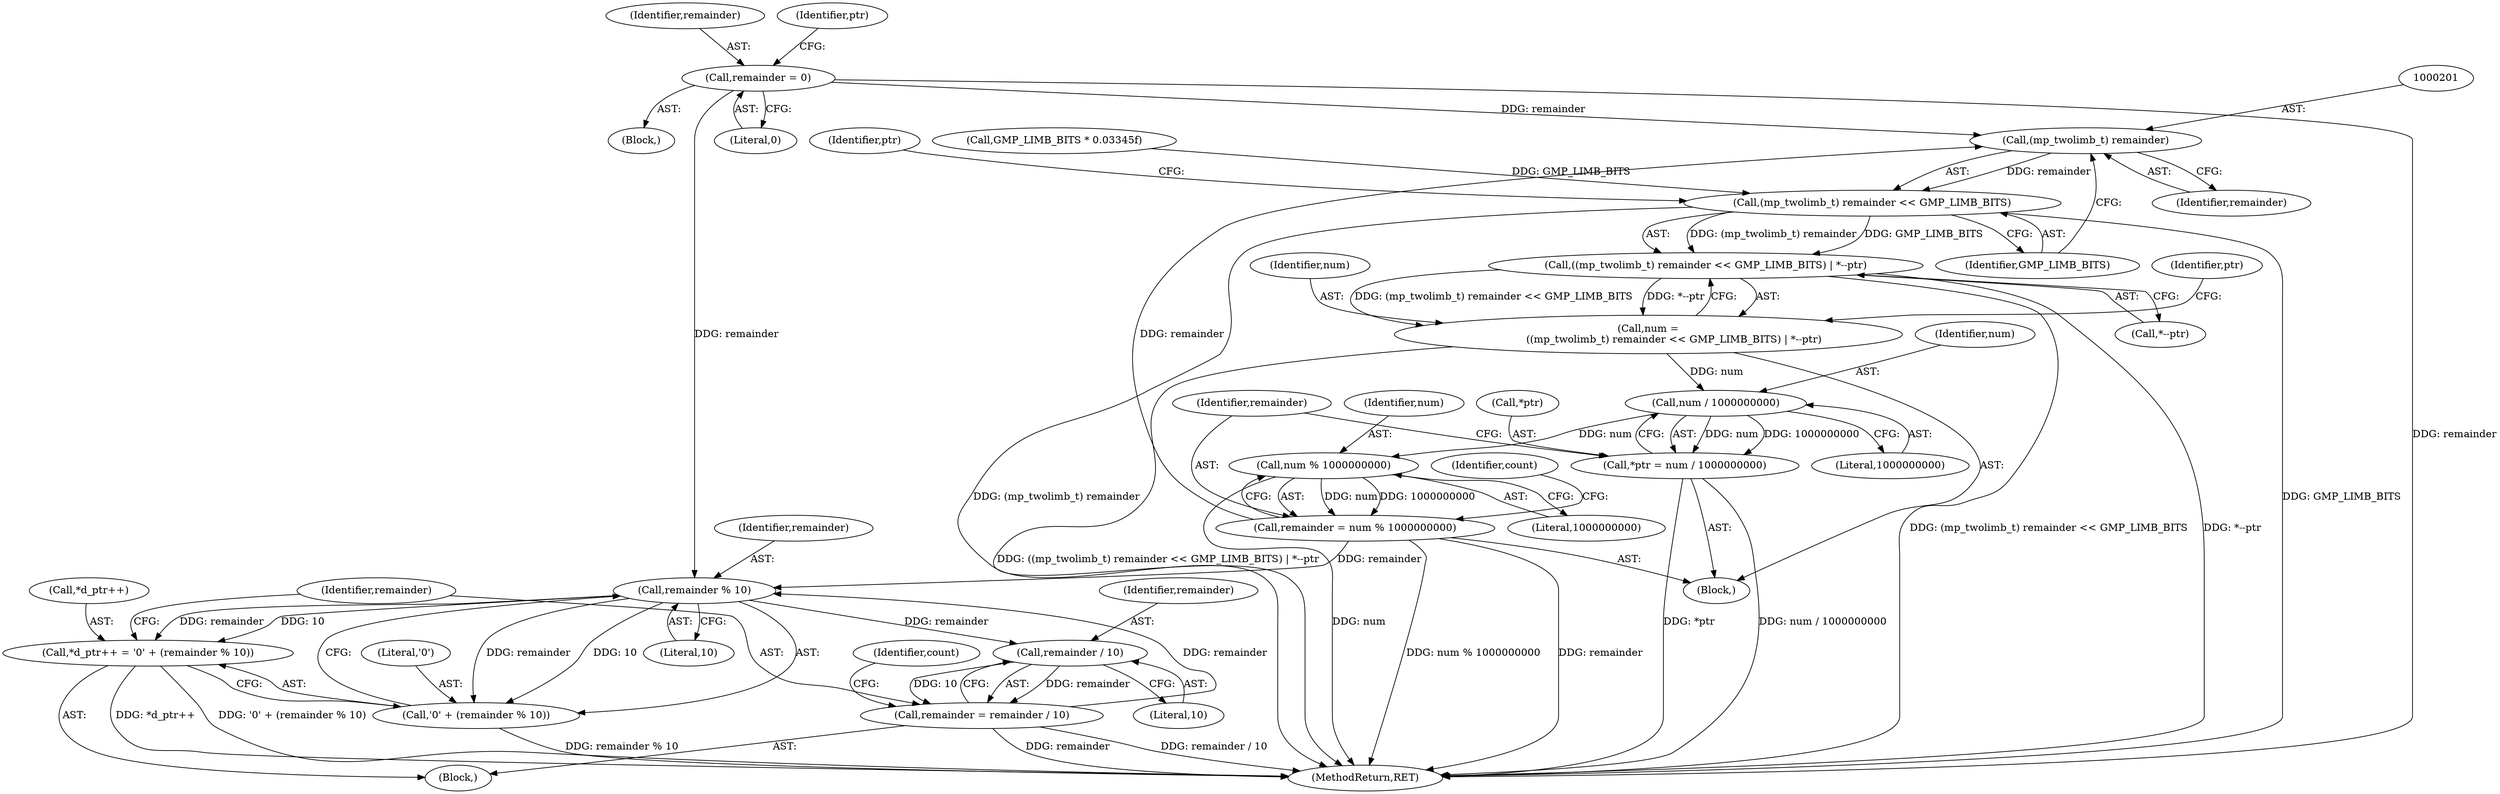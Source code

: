 digraph "0_gnulib_278b4175c9d7dd47c1a3071554aac02add3b3c35@API" {
"1000175" [label="(Call,remainder = 0)"];
"1000200" [label="(Call,(mp_twolimb_t) remainder)"];
"1000199" [label="(Call,(mp_twolimb_t) remainder << GMP_LIMB_BITS)"];
"1000198" [label="(Call,((mp_twolimb_t) remainder << GMP_LIMB_BITS) | *--ptr)"];
"1000196" [label="(Call,num =\n                ((mp_twolimb_t) remainder << GMP_LIMB_BITS) | *--ptr)"];
"1000210" [label="(Call,num / 1000000000)"];
"1000207" [label="(Call,*ptr = num / 1000000000)"];
"1000215" [label="(Call,num % 1000000000)"];
"1000213" [label="(Call,remainder = num % 1000000000)"];
"1000234" [label="(Call,remainder % 10)"];
"1000228" [label="(Call,*d_ptr++ = '0' + (remainder % 10))"];
"1000232" [label="(Call,'0' + (remainder % 10))"];
"1000239" [label="(Call,remainder / 10)"];
"1000237" [label="(Call,remainder = remainder / 10)"];
"1000228" [label="(Call,*d_ptr++ = '0' + (remainder % 10))"];
"1000227" [label="(Block,)"];
"1000280" [label="(MethodReturn,RET)"];
"1000217" [label="(Literal,1000000000)"];
"1000234" [label="(Call,remainder % 10)"];
"1000175" [label="(Call,remainder = 0)"];
"1000193" [label="(Identifier,count)"];
"1000208" [label="(Call,*ptr)"];
"1000176" [label="(Identifier,remainder)"];
"1000229" [label="(Call,*d_ptr++)"];
"1000203" [label="(Identifier,GMP_LIMB_BITS)"];
"1000196" [label="(Call,num =\n                ((mp_twolimb_t) remainder << GMP_LIMB_BITS) | *--ptr)"];
"1000236" [label="(Literal,10)"];
"1000216" [label="(Identifier,num)"];
"1000211" [label="(Identifier,num)"];
"1000226" [label="(Identifier,count)"];
"1000206" [label="(Identifier,ptr)"];
"1000233" [label="(Literal,'0')"];
"1000237" [label="(Call,remainder = remainder / 10)"];
"1000202" [label="(Identifier,remainder)"];
"1000239" [label="(Call,remainder / 10)"];
"1000241" [label="(Literal,10)"];
"1000209" [label="(Identifier,ptr)"];
"1000200" [label="(Call,(mp_twolimb_t) remainder)"];
"1000235" [label="(Identifier,remainder)"];
"1000180" [label="(Identifier,ptr)"];
"1000213" [label="(Call,remainder = num % 1000000000)"];
"1000240" [label="(Identifier,remainder)"];
"1000177" [label="(Literal,0)"];
"1000204" [label="(Call,*--ptr)"];
"1000173" [label="(Block,)"];
"1000232" [label="(Call,'0' + (remainder % 10))"];
"1000238" [label="(Identifier,remainder)"];
"1000212" [label="(Literal,1000000000)"];
"1000207" [label="(Call,*ptr = num / 1000000000)"];
"1000215" [label="(Call,num % 1000000000)"];
"1000199" [label="(Call,(mp_twolimb_t) remainder << GMP_LIMB_BITS)"];
"1000198" [label="(Call,((mp_twolimb_t) remainder << GMP_LIMB_BITS) | *--ptr)"];
"1000194" [label="(Block,)"];
"1000210" [label="(Call,num / 1000000000)"];
"1000134" [label="(Call,GMP_LIMB_BITS * 0.03345f)"];
"1000214" [label="(Identifier,remainder)"];
"1000197" [label="(Identifier,num)"];
"1000175" -> "1000173"  [label="AST: "];
"1000175" -> "1000177"  [label="CFG: "];
"1000176" -> "1000175"  [label="AST: "];
"1000177" -> "1000175"  [label="AST: "];
"1000180" -> "1000175"  [label="CFG: "];
"1000175" -> "1000280"  [label="DDG: remainder"];
"1000175" -> "1000200"  [label="DDG: remainder"];
"1000175" -> "1000234"  [label="DDG: remainder"];
"1000200" -> "1000199"  [label="AST: "];
"1000200" -> "1000202"  [label="CFG: "];
"1000201" -> "1000200"  [label="AST: "];
"1000202" -> "1000200"  [label="AST: "];
"1000203" -> "1000200"  [label="CFG: "];
"1000200" -> "1000199"  [label="DDG: remainder"];
"1000213" -> "1000200"  [label="DDG: remainder"];
"1000199" -> "1000198"  [label="AST: "];
"1000199" -> "1000203"  [label="CFG: "];
"1000203" -> "1000199"  [label="AST: "];
"1000206" -> "1000199"  [label="CFG: "];
"1000199" -> "1000280"  [label="DDG: (mp_twolimb_t) remainder"];
"1000199" -> "1000280"  [label="DDG: GMP_LIMB_BITS"];
"1000199" -> "1000198"  [label="DDG: (mp_twolimb_t) remainder"];
"1000199" -> "1000198"  [label="DDG: GMP_LIMB_BITS"];
"1000134" -> "1000199"  [label="DDG: GMP_LIMB_BITS"];
"1000198" -> "1000196"  [label="AST: "];
"1000198" -> "1000204"  [label="CFG: "];
"1000204" -> "1000198"  [label="AST: "];
"1000196" -> "1000198"  [label="CFG: "];
"1000198" -> "1000280"  [label="DDG: (mp_twolimb_t) remainder << GMP_LIMB_BITS"];
"1000198" -> "1000280"  [label="DDG: *--ptr"];
"1000198" -> "1000196"  [label="DDG: (mp_twolimb_t) remainder << GMP_LIMB_BITS"];
"1000198" -> "1000196"  [label="DDG: *--ptr"];
"1000196" -> "1000194"  [label="AST: "];
"1000197" -> "1000196"  [label="AST: "];
"1000209" -> "1000196"  [label="CFG: "];
"1000196" -> "1000280"  [label="DDG: ((mp_twolimb_t) remainder << GMP_LIMB_BITS) | *--ptr"];
"1000196" -> "1000210"  [label="DDG: num"];
"1000210" -> "1000207"  [label="AST: "];
"1000210" -> "1000212"  [label="CFG: "];
"1000211" -> "1000210"  [label="AST: "];
"1000212" -> "1000210"  [label="AST: "];
"1000207" -> "1000210"  [label="CFG: "];
"1000210" -> "1000207"  [label="DDG: num"];
"1000210" -> "1000207"  [label="DDG: 1000000000"];
"1000210" -> "1000215"  [label="DDG: num"];
"1000207" -> "1000194"  [label="AST: "];
"1000208" -> "1000207"  [label="AST: "];
"1000214" -> "1000207"  [label="CFG: "];
"1000207" -> "1000280"  [label="DDG: num / 1000000000"];
"1000207" -> "1000280"  [label="DDG: *ptr"];
"1000215" -> "1000213"  [label="AST: "];
"1000215" -> "1000217"  [label="CFG: "];
"1000216" -> "1000215"  [label="AST: "];
"1000217" -> "1000215"  [label="AST: "];
"1000213" -> "1000215"  [label="CFG: "];
"1000215" -> "1000280"  [label="DDG: num"];
"1000215" -> "1000213"  [label="DDG: num"];
"1000215" -> "1000213"  [label="DDG: 1000000000"];
"1000213" -> "1000194"  [label="AST: "];
"1000214" -> "1000213"  [label="AST: "];
"1000193" -> "1000213"  [label="CFG: "];
"1000213" -> "1000280"  [label="DDG: remainder"];
"1000213" -> "1000280"  [label="DDG: num % 1000000000"];
"1000213" -> "1000234"  [label="DDG: remainder"];
"1000234" -> "1000232"  [label="AST: "];
"1000234" -> "1000236"  [label="CFG: "];
"1000235" -> "1000234"  [label="AST: "];
"1000236" -> "1000234"  [label="AST: "];
"1000232" -> "1000234"  [label="CFG: "];
"1000234" -> "1000228"  [label="DDG: remainder"];
"1000234" -> "1000228"  [label="DDG: 10"];
"1000234" -> "1000232"  [label="DDG: remainder"];
"1000234" -> "1000232"  [label="DDG: 10"];
"1000237" -> "1000234"  [label="DDG: remainder"];
"1000234" -> "1000239"  [label="DDG: remainder"];
"1000228" -> "1000227"  [label="AST: "];
"1000228" -> "1000232"  [label="CFG: "];
"1000229" -> "1000228"  [label="AST: "];
"1000232" -> "1000228"  [label="AST: "];
"1000238" -> "1000228"  [label="CFG: "];
"1000228" -> "1000280"  [label="DDG: *d_ptr++"];
"1000228" -> "1000280"  [label="DDG: '0' + (remainder % 10)"];
"1000233" -> "1000232"  [label="AST: "];
"1000232" -> "1000280"  [label="DDG: remainder % 10"];
"1000239" -> "1000237"  [label="AST: "];
"1000239" -> "1000241"  [label="CFG: "];
"1000240" -> "1000239"  [label="AST: "];
"1000241" -> "1000239"  [label="AST: "];
"1000237" -> "1000239"  [label="CFG: "];
"1000239" -> "1000237"  [label="DDG: remainder"];
"1000239" -> "1000237"  [label="DDG: 10"];
"1000237" -> "1000227"  [label="AST: "];
"1000238" -> "1000237"  [label="AST: "];
"1000226" -> "1000237"  [label="CFG: "];
"1000237" -> "1000280"  [label="DDG: remainder / 10"];
"1000237" -> "1000280"  [label="DDG: remainder"];
}
